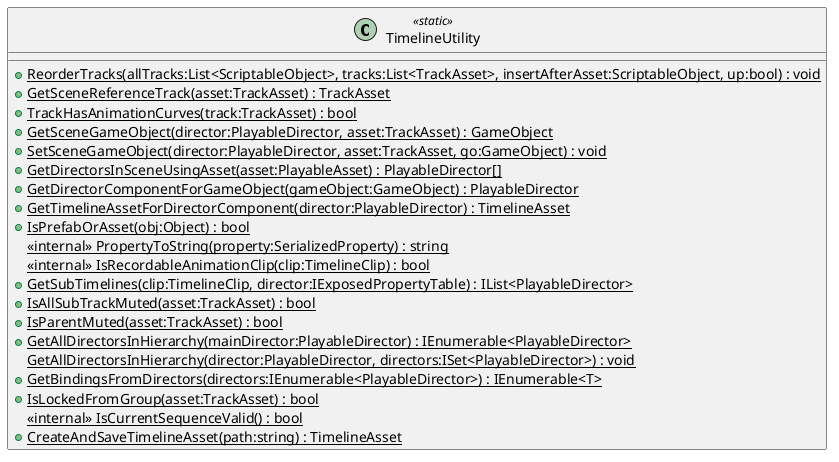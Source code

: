 @startuml
class TimelineUtility <<static>> {
    + {static} ReorderTracks(allTracks:List<ScriptableObject>, tracks:List<TrackAsset>, insertAfterAsset:ScriptableObject, up:bool) : void
    + {static} GetSceneReferenceTrack(asset:TrackAsset) : TrackAsset
    + {static} TrackHasAnimationCurves(track:TrackAsset) : bool
    + {static} GetSceneGameObject(director:PlayableDirector, asset:TrackAsset) : GameObject
    + {static} SetSceneGameObject(director:PlayableDirector, asset:TrackAsset, go:GameObject) : void
    + {static} GetDirectorsInSceneUsingAsset(asset:PlayableAsset) : PlayableDirector[]
    + {static} GetDirectorComponentForGameObject(gameObject:GameObject) : PlayableDirector
    + {static} GetTimelineAssetForDirectorComponent(director:PlayableDirector) : TimelineAsset
    + {static} IsPrefabOrAsset(obj:Object) : bool
    <<internal>> {static} PropertyToString(property:SerializedProperty) : string
    <<internal>> {static} IsRecordableAnimationClip(clip:TimelineClip) : bool
    + {static} GetSubTimelines(clip:TimelineClip, director:IExposedPropertyTable) : IList<PlayableDirector>
    + {static} IsAllSubTrackMuted(asset:TrackAsset) : bool
    + {static} IsParentMuted(asset:TrackAsset) : bool
    + {static} GetAllDirectorsInHierarchy(mainDirector:PlayableDirector) : IEnumerable<PlayableDirector>
    {static} GetAllDirectorsInHierarchy(director:PlayableDirector, directors:ISet<PlayableDirector>) : void
    + {static} GetBindingsFromDirectors(directors:IEnumerable<PlayableDirector>) : IEnumerable<T>
    + {static} IsLockedFromGroup(asset:TrackAsset) : bool
    <<internal>> {static} IsCurrentSequenceValid() : bool
    + {static} CreateAndSaveTimelineAsset(path:string) : TimelineAsset
}
@enduml
